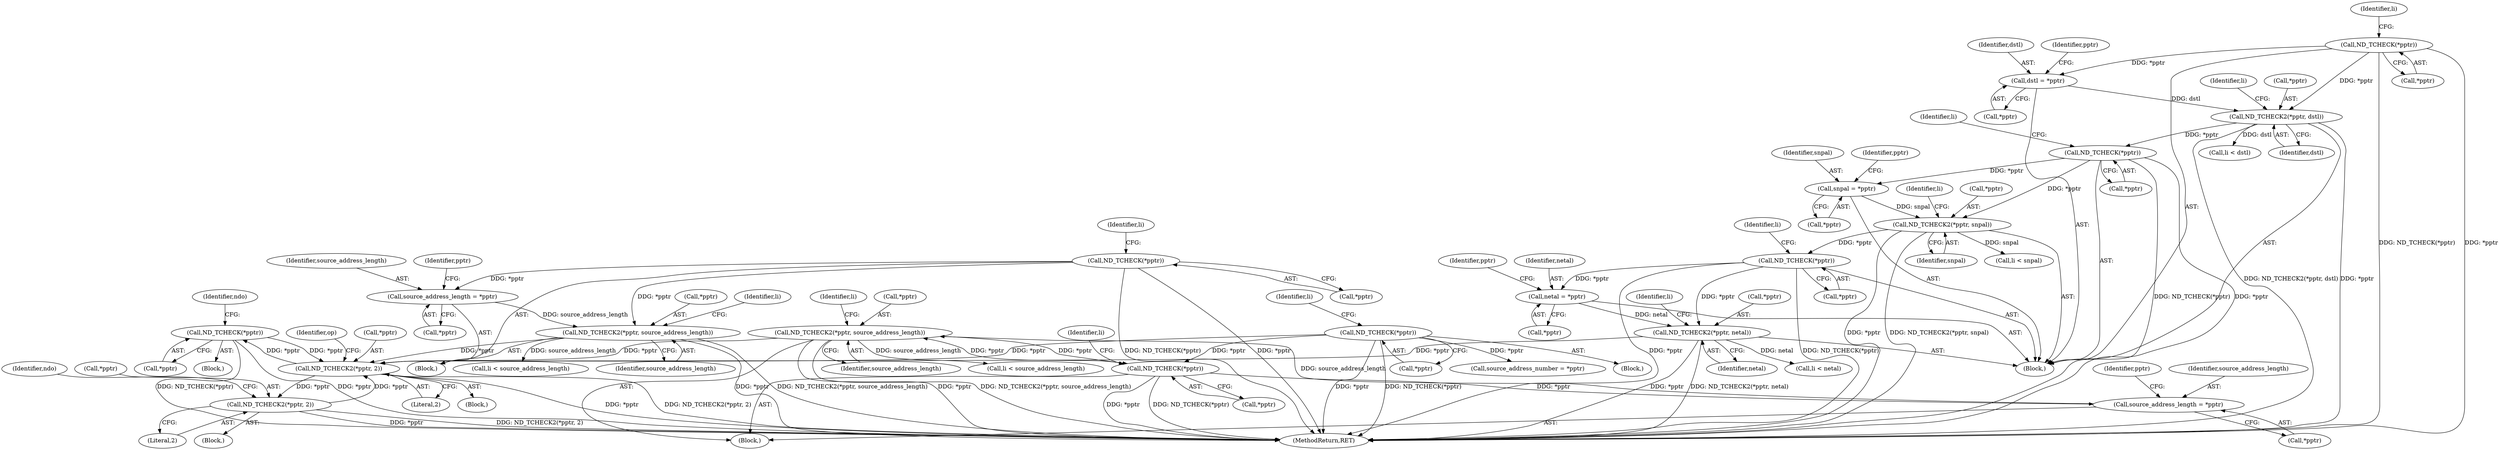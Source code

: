 digraph "1_tcpdump_331530a4076c69bbd2e3214db6ccbe834fb75640@del" {
"1000808" [label="(Call,ND_TCHECK(*pptr))"];
"1000728" [label="(Call,ND_TCHECK2(*pptr, 2))"];
"1000654" [label="(Call,ND_TCHECK2(*pptr, source_address_length))"];
"1000633" [label="(Call,ND_TCHECK(*pptr))"];
"1000646" [label="(Call,source_address_length = *pptr)"];
"1000597" [label="(Call,ND_TCHECK2(*pptr, source_address_length))"];
"1000576" [label="(Call,ND_TCHECK(*pptr))"];
"1000544" [label="(Call,ND_TCHECK(*pptr))"];
"1000589" [label="(Call,source_address_length = *pptr)"];
"1000785" [label="(Call,ND_TCHECK2(*pptr, 2))"];
"1000808" [label="(Call,ND_TCHECK(*pptr))"];
"1000477" [label="(Call,ND_TCHECK2(*pptr, netal))"];
"1000458" [label="(Call,ND_TCHECK(*pptr))"];
"1000435" [label="(Call,ND_TCHECK2(*pptr, snpal))"];
"1000414" [label="(Call,ND_TCHECK(*pptr))"];
"1000382" [label="(Call,ND_TCHECK2(*pptr, dstl))"];
"1000361" [label="(Call,ND_TCHECK(*pptr))"];
"1000374" [label="(Call,dstl = *pptr)"];
"1000427" [label="(Call,snpal = *pptr)"];
"1000471" [label="(Call,netal = *pptr)"];
"1000603" [label="(Identifier,li)"];
"1000441" [label="(Identifier,li)"];
"1000545" [label="(Call,*pptr)"];
"1000478" [label="(Call,*pptr)"];
"1000438" [label="(Identifier,snpal)"];
"1000589" [label="(Call,source_address_length = *pptr)"];
"1000440" [label="(Call,li < snpal)"];
"1000428" [label="(Identifier,snpal)"];
"1000809" [label="(Call,*pptr)"];
"1000427" [label="(Call,snpal = *pptr)"];
"1000432" [label="(Identifier,pptr)"];
"1000597" [label="(Call,ND_TCHECK2(*pptr, source_address_length))"];
"1000788" [label="(Literal,2)"];
"1000362" [label="(Call,*pptr)"];
"1000731" [label="(Literal,2)"];
"1000576" [label="(Call,ND_TCHECK(*pptr))"];
"1000361" [label="(Call,ND_TCHECK(*pptr))"];
"1000387" [label="(Call,li < dstl)"];
"1000375" [label="(Identifier,dstl)"];
"1000808" [label="(Call,ND_TCHECK(*pptr))"];
"1000714" [label="(Block,)"];
"1000419" [label="(Identifier,li)"];
"1000581" [label="(Identifier,li)"];
"1000435" [label="(Call,ND_TCHECK2(*pptr, snpal))"];
"1000385" [label="(Identifier,dstl)"];
"1000477" [label="(Call,ND_TCHECK2(*pptr, netal))"];
"1000436" [label="(Call,*pptr)"];
"1000376" [label="(Call,*pptr)"];
"1000366" [label="(Identifier,li)"];
"1000480" [label="(Identifier,netal)"];
"1000729" [label="(Call,*pptr)"];
"1000785" [label="(Call,ND_TCHECK2(*pptr, 2))"];
"1000657" [label="(Identifier,source_address_length)"];
"1000647" [label="(Identifier,source_address_length)"];
"1000648" [label="(Call,*pptr)"];
"1000483" [label="(Identifier,li)"];
"1000865" [label="(MethodReturn,RET)"];
"1000458" [label="(Call,ND_TCHECK(*pptr))"];
"1000459" [label="(Call,*pptr)"];
"1000598" [label="(Call,*pptr)"];
"1000383" [label="(Call,*pptr)"];
"1000638" [label="(Identifier,li)"];
"1000602" [label="(Call,li < source_address_length)"];
"1000374" [label="(Call,dstl = *pptr)"];
"1000728" [label="(Call,ND_TCHECK2(*pptr, 2))"];
"1000786" [label="(Call,*pptr)"];
"1000591" [label="(Call,*pptr)"];
"1000472" [label="(Identifier,netal)"];
"1000577" [label="(Call,*pptr)"];
"1000382" [label="(Call,ND_TCHECK2(*pptr, dstl))"];
"1000660" [label="(Identifier,li)"];
"1000557" [label="(Call,source_address_number = *pptr)"];
"1000633" [label="(Call,ND_TCHECK(*pptr))"];
"1000354" [label="(Block,)"];
"1000594" [label="(Identifier,pptr)"];
"1000463" [label="(Identifier,li)"];
"1000352" [label="(Block,)"];
"1000646" [label="(Call,source_address_length = *pptr)"];
"1000471" [label="(Call,netal = *pptr)"];
"1000634" [label="(Call,*pptr)"];
"1000415" [label="(Call,*pptr)"];
"1000654" [label="(Call,ND_TCHECK2(*pptr, source_address_length))"];
"1000414" [label="(Call,ND_TCHECK(*pptr))"];
"1000473" [label="(Call,*pptr)"];
"1000813" [label="(Identifier,ndo)"];
"1000632" [label="(Block,)"];
"1000784" [label="(Block,)"];
"1000651" [label="(Identifier,pptr)"];
"1000549" [label="(Identifier,li)"];
"1000388" [label="(Identifier,li)"];
"1000482" [label="(Call,li < netal)"];
"1000590" [label="(Identifier,source_address_length)"];
"1000807" [label="(Block,)"];
"1000575" [label="(Block,)"];
"1000733" [label="(Identifier,op)"];
"1000791" [label="(Identifier,ndo)"];
"1000379" [label="(Identifier,pptr)"];
"1000429" [label="(Call,*pptr)"];
"1000476" [label="(Identifier,pptr)"];
"1000659" [label="(Call,li < source_address_length)"];
"1000655" [label="(Call,*pptr)"];
"1000600" [label="(Identifier,source_address_length)"];
"1000544" [label="(Call,ND_TCHECK(*pptr))"];
"1000808" -> "1000807"  [label="AST: "];
"1000808" -> "1000809"  [label="CFG: "];
"1000809" -> "1000808"  [label="AST: "];
"1000813" -> "1000808"  [label="CFG: "];
"1000808" -> "1000865"  [label="DDG: ND_TCHECK(*pptr)"];
"1000808" -> "1000865"  [label="DDG: *pptr"];
"1000808" -> "1000728"  [label="DDG: *pptr"];
"1000728" -> "1000808"  [label="DDG: *pptr"];
"1000728" -> "1000714"  [label="AST: "];
"1000728" -> "1000731"  [label="CFG: "];
"1000729" -> "1000728"  [label="AST: "];
"1000731" -> "1000728"  [label="AST: "];
"1000733" -> "1000728"  [label="CFG: "];
"1000728" -> "1000865"  [label="DDG: *pptr"];
"1000728" -> "1000865"  [label="DDG: ND_TCHECK2(*pptr, 2)"];
"1000654" -> "1000728"  [label="DDG: *pptr"];
"1000597" -> "1000728"  [label="DDG: *pptr"];
"1000785" -> "1000728"  [label="DDG: *pptr"];
"1000477" -> "1000728"  [label="DDG: *pptr"];
"1000544" -> "1000728"  [label="DDG: *pptr"];
"1000728" -> "1000785"  [label="DDG: *pptr"];
"1000654" -> "1000632"  [label="AST: "];
"1000654" -> "1000657"  [label="CFG: "];
"1000655" -> "1000654"  [label="AST: "];
"1000657" -> "1000654"  [label="AST: "];
"1000660" -> "1000654"  [label="CFG: "];
"1000654" -> "1000865"  [label="DDG: *pptr"];
"1000654" -> "1000865"  [label="DDG: ND_TCHECK2(*pptr, source_address_length)"];
"1000633" -> "1000654"  [label="DDG: *pptr"];
"1000646" -> "1000654"  [label="DDG: source_address_length"];
"1000654" -> "1000659"  [label="DDG: source_address_length"];
"1000633" -> "1000632"  [label="AST: "];
"1000633" -> "1000634"  [label="CFG: "];
"1000634" -> "1000633"  [label="AST: "];
"1000638" -> "1000633"  [label="CFG: "];
"1000633" -> "1000865"  [label="DDG: ND_TCHECK(*pptr)"];
"1000633" -> "1000865"  [label="DDG: *pptr"];
"1000633" -> "1000646"  [label="DDG: *pptr"];
"1000646" -> "1000632"  [label="AST: "];
"1000646" -> "1000648"  [label="CFG: "];
"1000647" -> "1000646"  [label="AST: "];
"1000648" -> "1000646"  [label="AST: "];
"1000651" -> "1000646"  [label="CFG: "];
"1000597" -> "1000575"  [label="AST: "];
"1000597" -> "1000600"  [label="CFG: "];
"1000598" -> "1000597"  [label="AST: "];
"1000600" -> "1000597"  [label="AST: "];
"1000603" -> "1000597"  [label="CFG: "];
"1000597" -> "1000865"  [label="DDG: *pptr"];
"1000597" -> "1000865"  [label="DDG: ND_TCHECK2(*pptr, source_address_length)"];
"1000597" -> "1000576"  [label="DDG: *pptr"];
"1000576" -> "1000597"  [label="DDG: *pptr"];
"1000589" -> "1000597"  [label="DDG: source_address_length"];
"1000597" -> "1000602"  [label="DDG: source_address_length"];
"1000576" -> "1000575"  [label="AST: "];
"1000576" -> "1000577"  [label="CFG: "];
"1000577" -> "1000576"  [label="AST: "];
"1000581" -> "1000576"  [label="CFG: "];
"1000576" -> "1000865"  [label="DDG: *pptr"];
"1000576" -> "1000865"  [label="DDG: ND_TCHECK(*pptr)"];
"1000544" -> "1000576"  [label="DDG: *pptr"];
"1000576" -> "1000589"  [label="DDG: *pptr"];
"1000544" -> "1000352"  [label="AST: "];
"1000544" -> "1000545"  [label="CFG: "];
"1000545" -> "1000544"  [label="AST: "];
"1000549" -> "1000544"  [label="CFG: "];
"1000544" -> "1000865"  [label="DDG: *pptr"];
"1000544" -> "1000865"  [label="DDG: ND_TCHECK(*pptr)"];
"1000544" -> "1000557"  [label="DDG: *pptr"];
"1000589" -> "1000575"  [label="AST: "];
"1000589" -> "1000591"  [label="CFG: "];
"1000590" -> "1000589"  [label="AST: "];
"1000591" -> "1000589"  [label="AST: "];
"1000594" -> "1000589"  [label="CFG: "];
"1000785" -> "1000784"  [label="AST: "];
"1000785" -> "1000788"  [label="CFG: "];
"1000786" -> "1000785"  [label="AST: "];
"1000788" -> "1000785"  [label="AST: "];
"1000791" -> "1000785"  [label="CFG: "];
"1000785" -> "1000865"  [label="DDG: ND_TCHECK2(*pptr, 2)"];
"1000785" -> "1000865"  [label="DDG: *pptr"];
"1000477" -> "1000354"  [label="AST: "];
"1000477" -> "1000480"  [label="CFG: "];
"1000478" -> "1000477"  [label="AST: "];
"1000480" -> "1000477"  [label="AST: "];
"1000483" -> "1000477"  [label="CFG: "];
"1000477" -> "1000865"  [label="DDG: ND_TCHECK2(*pptr, netal)"];
"1000477" -> "1000865"  [label="DDG: *pptr"];
"1000458" -> "1000477"  [label="DDG: *pptr"];
"1000471" -> "1000477"  [label="DDG: netal"];
"1000477" -> "1000482"  [label="DDG: netal"];
"1000458" -> "1000354"  [label="AST: "];
"1000458" -> "1000459"  [label="CFG: "];
"1000459" -> "1000458"  [label="AST: "];
"1000463" -> "1000458"  [label="CFG: "];
"1000458" -> "1000865"  [label="DDG: *pptr"];
"1000458" -> "1000865"  [label="DDG: ND_TCHECK(*pptr)"];
"1000435" -> "1000458"  [label="DDG: *pptr"];
"1000458" -> "1000471"  [label="DDG: *pptr"];
"1000435" -> "1000354"  [label="AST: "];
"1000435" -> "1000438"  [label="CFG: "];
"1000436" -> "1000435"  [label="AST: "];
"1000438" -> "1000435"  [label="AST: "];
"1000441" -> "1000435"  [label="CFG: "];
"1000435" -> "1000865"  [label="DDG: *pptr"];
"1000435" -> "1000865"  [label="DDG: ND_TCHECK2(*pptr, snpal)"];
"1000414" -> "1000435"  [label="DDG: *pptr"];
"1000427" -> "1000435"  [label="DDG: snpal"];
"1000435" -> "1000440"  [label="DDG: snpal"];
"1000414" -> "1000354"  [label="AST: "];
"1000414" -> "1000415"  [label="CFG: "];
"1000415" -> "1000414"  [label="AST: "];
"1000419" -> "1000414"  [label="CFG: "];
"1000414" -> "1000865"  [label="DDG: ND_TCHECK(*pptr)"];
"1000414" -> "1000865"  [label="DDG: *pptr"];
"1000382" -> "1000414"  [label="DDG: *pptr"];
"1000414" -> "1000427"  [label="DDG: *pptr"];
"1000382" -> "1000354"  [label="AST: "];
"1000382" -> "1000385"  [label="CFG: "];
"1000383" -> "1000382"  [label="AST: "];
"1000385" -> "1000382"  [label="AST: "];
"1000388" -> "1000382"  [label="CFG: "];
"1000382" -> "1000865"  [label="DDG: *pptr"];
"1000382" -> "1000865"  [label="DDG: ND_TCHECK2(*pptr, dstl)"];
"1000361" -> "1000382"  [label="DDG: *pptr"];
"1000374" -> "1000382"  [label="DDG: dstl"];
"1000382" -> "1000387"  [label="DDG: dstl"];
"1000361" -> "1000354"  [label="AST: "];
"1000361" -> "1000362"  [label="CFG: "];
"1000362" -> "1000361"  [label="AST: "];
"1000366" -> "1000361"  [label="CFG: "];
"1000361" -> "1000865"  [label="DDG: ND_TCHECK(*pptr)"];
"1000361" -> "1000865"  [label="DDG: *pptr"];
"1000361" -> "1000374"  [label="DDG: *pptr"];
"1000374" -> "1000354"  [label="AST: "];
"1000374" -> "1000376"  [label="CFG: "];
"1000375" -> "1000374"  [label="AST: "];
"1000376" -> "1000374"  [label="AST: "];
"1000379" -> "1000374"  [label="CFG: "];
"1000427" -> "1000354"  [label="AST: "];
"1000427" -> "1000429"  [label="CFG: "];
"1000428" -> "1000427"  [label="AST: "];
"1000429" -> "1000427"  [label="AST: "];
"1000432" -> "1000427"  [label="CFG: "];
"1000471" -> "1000354"  [label="AST: "];
"1000471" -> "1000473"  [label="CFG: "];
"1000472" -> "1000471"  [label="AST: "];
"1000473" -> "1000471"  [label="AST: "];
"1000476" -> "1000471"  [label="CFG: "];
}
